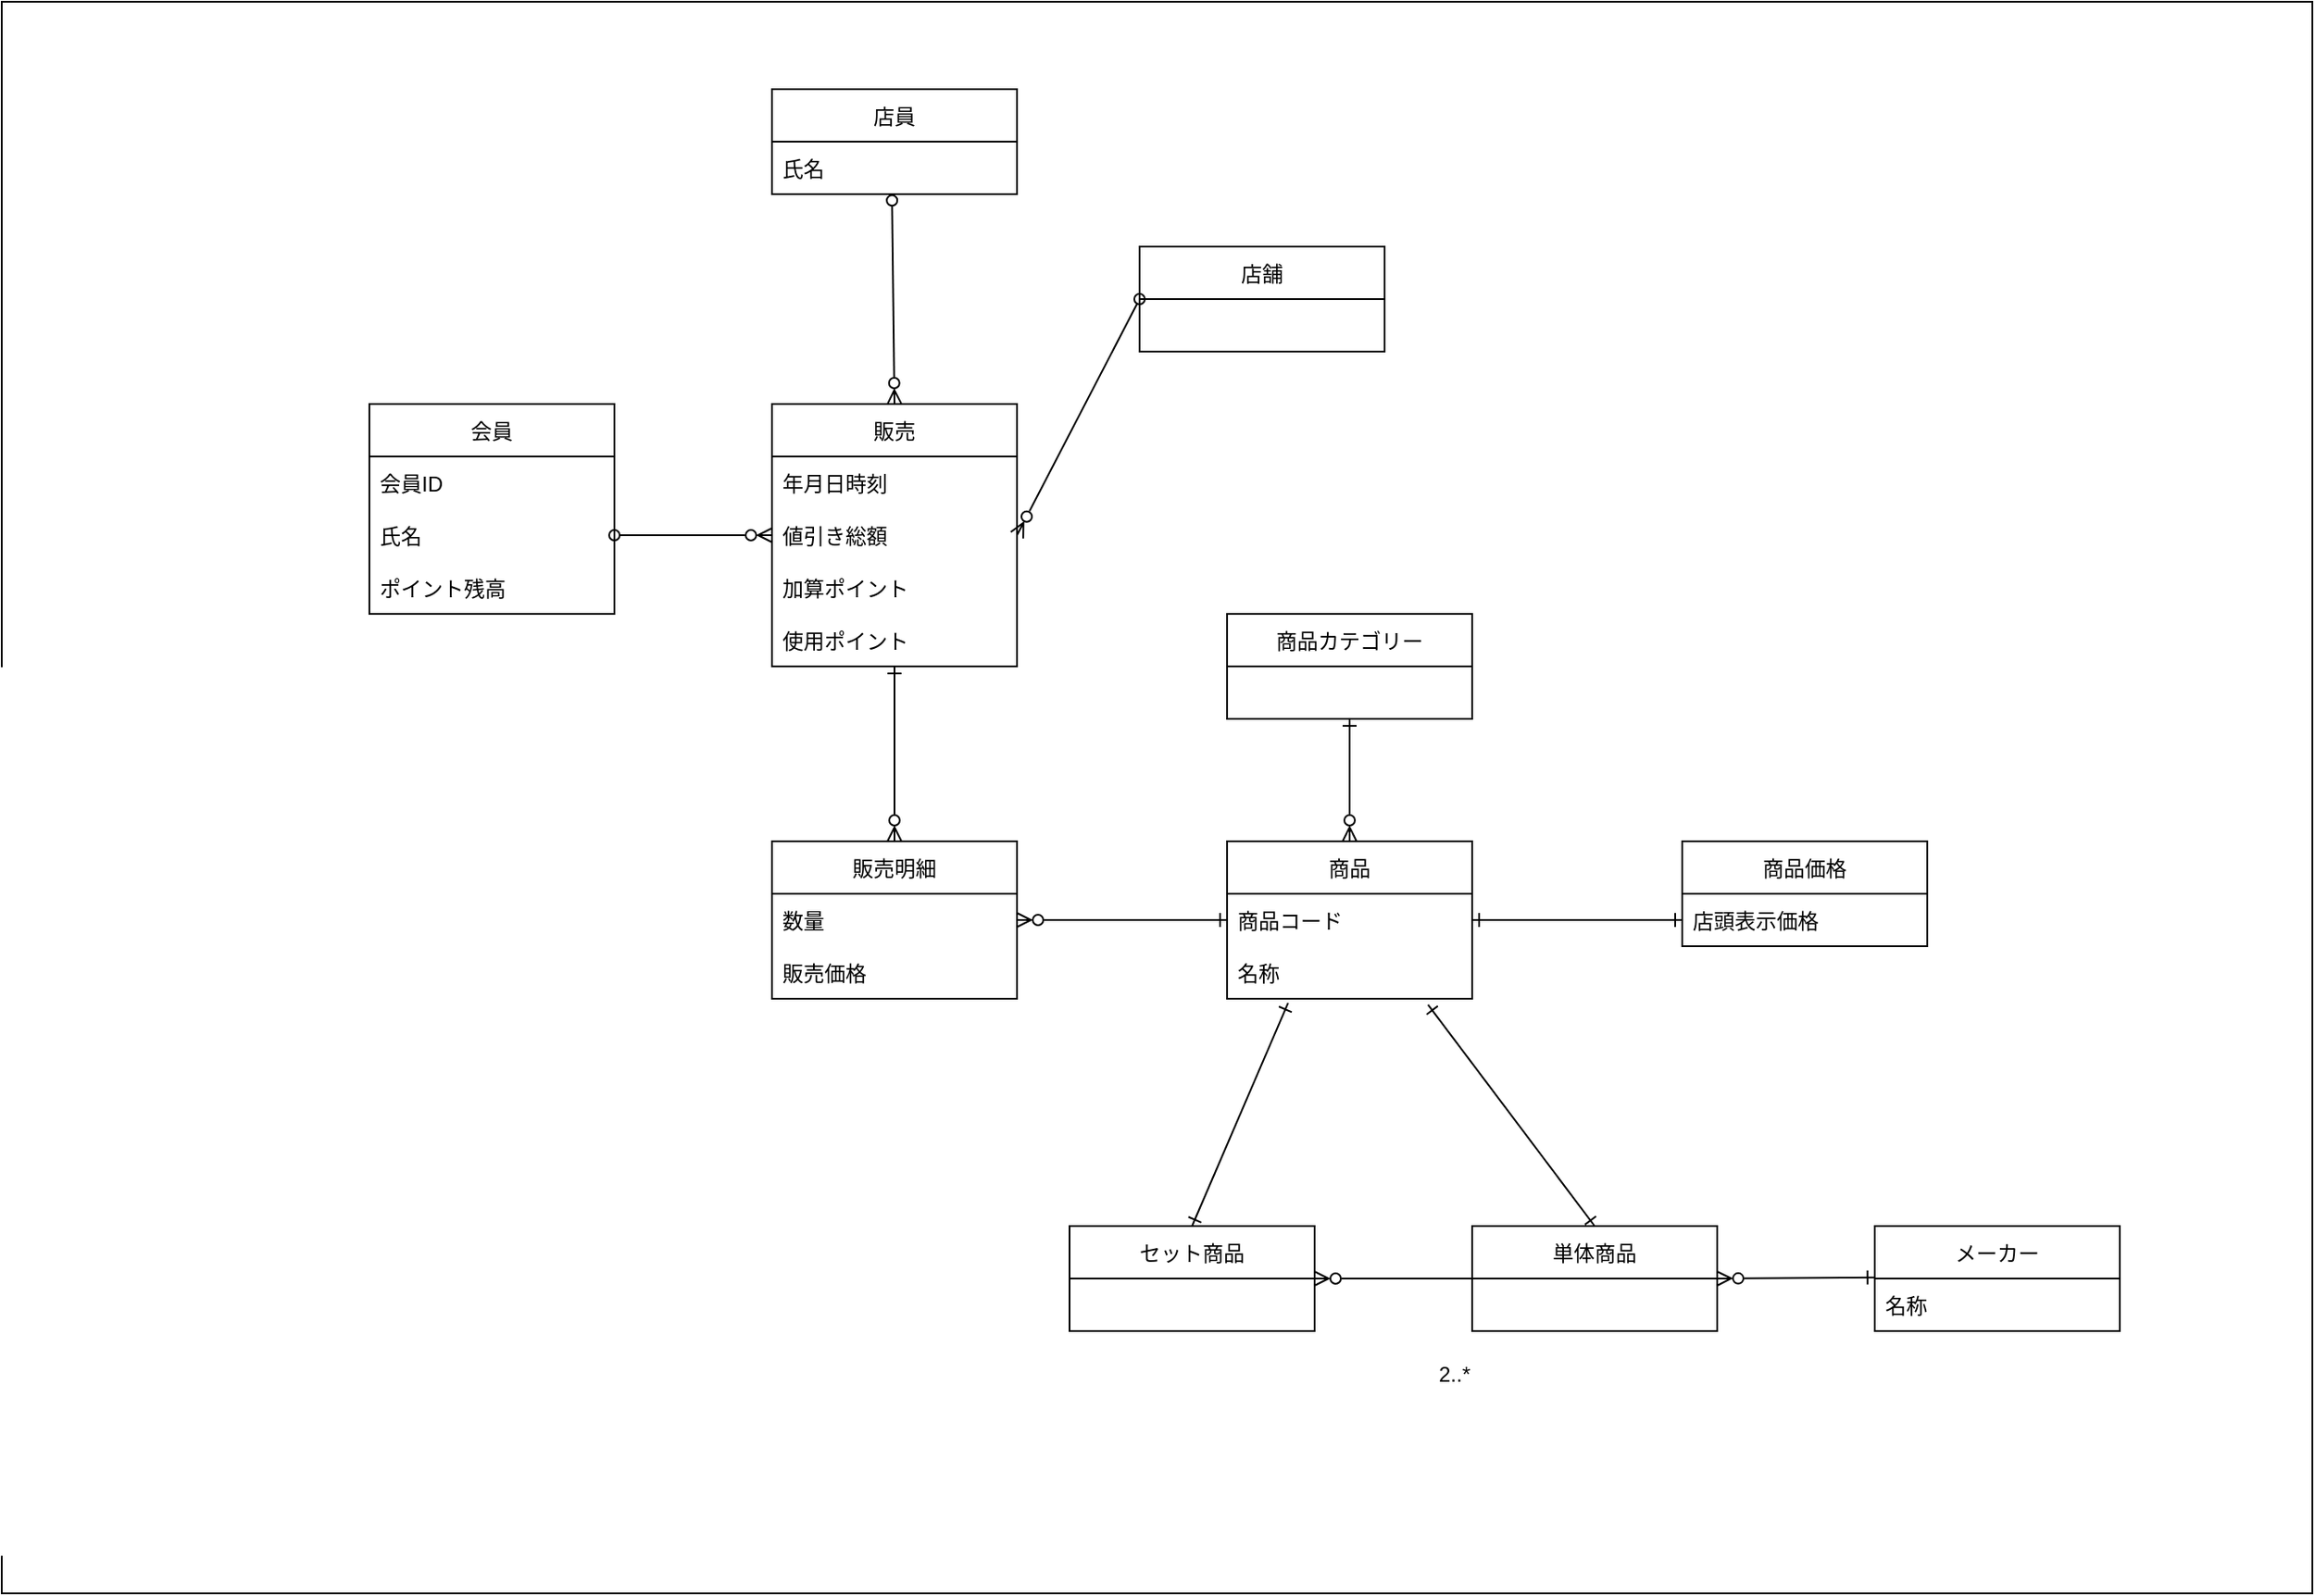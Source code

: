 <mxfile>
    <diagram id="vQG2rVUmP_15jDssrkWm" name="Page-1">
        <mxGraphModel dx="1954" dy="1755" grid="1" gridSize="10" guides="1" tooltips="1" connect="1" arrows="1" fold="1" page="1" pageScale="1" pageWidth="850" pageHeight="1100" math="0" shadow="0">
            <root>
                <mxCell id="0"/>
                <mxCell id="1" parent="0"/>
                <mxCell id="34" value="" style="rounded=0;whiteSpace=wrap;html=1;" parent="1" vertex="1">
                    <mxGeometry x="-100" y="-350" width="1320" height="910" as="geometry"/>
                </mxCell>
                <mxCell id="135" style="edgeStyle=none;html=1;entryX=0.5;entryY=0;entryDx=0;entryDy=0;startArrow=ERone;startFill=0;endArrow=ERzeroToMany;endFill=0;" parent="1" edge="1">
                    <mxGeometry relative="1" as="geometry">
                        <mxPoint x="445" y="300" as="targetPoint"/>
                    </mxGeometry>
                </mxCell>
                <mxCell id="166" style="edgeStyle=none;html=1;exitX=1;exitY=0.5;exitDx=0;exitDy=0;entryX=0;entryY=0.5;entryDx=0;entryDy=0;startArrow=ERzeroToMany;startFill=0;endArrow=ERzeroToMany;endFill=0;" parent="1" edge="1">
                    <mxGeometry relative="1" as="geometry">
                        <mxPoint x="960" y="326" as="targetPoint"/>
                    </mxGeometry>
                </mxCell>
                <mxCell id="188" value="会員" style="swimlane;fontStyle=0;childLayout=stackLayout;horizontal=1;startSize=30;horizontalStack=0;resizeParent=1;resizeParentMax=0;resizeLast=0;collapsible=0;marginBottom=0;" vertex="1" parent="1">
                    <mxGeometry x="110" y="-120" width="140" height="120" as="geometry"/>
                </mxCell>
                <mxCell id="189" value="会員ID" style="text;strokeColor=none;fillColor=none;align=left;verticalAlign=middle;spacingLeft=4;spacingRight=4;overflow=hidden;points=[[0,0.5],[1,0.5]];portConstraint=eastwest;rotatable=0;" vertex="1" parent="188">
                    <mxGeometry y="30" width="140" height="30" as="geometry"/>
                </mxCell>
                <mxCell id="190" value="氏名" style="text;strokeColor=none;fillColor=none;align=left;verticalAlign=middle;spacingLeft=4;spacingRight=4;overflow=hidden;points=[[0,0.5],[1,0.5]];portConstraint=eastwest;rotatable=0;" vertex="1" parent="188">
                    <mxGeometry y="60" width="140" height="30" as="geometry"/>
                </mxCell>
                <mxCell id="191" value="ポイント残高" style="text;strokeColor=none;fillColor=none;align=left;verticalAlign=middle;spacingLeft=4;spacingRight=4;overflow=hidden;points=[[0,0.5],[1,0.5]];portConstraint=eastwest;rotatable=0;" vertex="1" parent="188">
                    <mxGeometry y="90" width="140" height="30" as="geometry"/>
                </mxCell>
                <mxCell id="205" style="edgeStyle=none;html=1;exitX=0.5;exitY=0;exitDx=0;exitDy=0;entryX=0.49;entryY=1.12;entryDx=0;entryDy=0;entryPerimeter=0;startArrow=ERzeroToMany;startFill=0;endArrow=oval;endFill=0;" edge="1" parent="1" source="192" target="198">
                    <mxGeometry relative="1" as="geometry"/>
                </mxCell>
                <mxCell id="192" value="販売" style="swimlane;fontStyle=0;childLayout=stackLayout;horizontal=1;startSize=30;horizontalStack=0;resizeParent=1;resizeParentMax=0;resizeLast=0;collapsible=0;marginBottom=0;" vertex="1" parent="1">
                    <mxGeometry x="340" y="-120" width="140" height="150" as="geometry"/>
                </mxCell>
                <mxCell id="193" value="年月日時刻" style="text;strokeColor=none;fillColor=none;align=left;verticalAlign=middle;spacingLeft=4;spacingRight=4;overflow=hidden;points=[[0,0.5],[1,0.5]];portConstraint=eastwest;rotatable=0;" vertex="1" parent="192">
                    <mxGeometry y="30" width="140" height="30" as="geometry"/>
                </mxCell>
                <mxCell id="194" value="値引き総額" style="text;strokeColor=none;fillColor=none;align=left;verticalAlign=middle;spacingLeft=4;spacingRight=4;overflow=hidden;points=[[0,0.5],[1,0.5]];portConstraint=eastwest;rotatable=0;" vertex="1" parent="192">
                    <mxGeometry y="60" width="140" height="30" as="geometry"/>
                </mxCell>
                <mxCell id="195" value="加算ポイント" style="text;strokeColor=none;fillColor=none;align=left;verticalAlign=middle;spacingLeft=4;spacingRight=4;overflow=hidden;points=[[0,0.5],[1,0.5]];portConstraint=eastwest;rotatable=0;" vertex="1" parent="192">
                    <mxGeometry y="90" width="140" height="30" as="geometry"/>
                </mxCell>
                <mxCell id="196" value="使用ポイント" style="text;strokeColor=none;fillColor=none;align=left;verticalAlign=middle;spacingLeft=4;spacingRight=4;overflow=hidden;points=[[0,0.5],[1,0.5]];portConstraint=eastwest;rotatable=0;" vertex="1" parent="192">
                    <mxGeometry y="120" width="140" height="30" as="geometry"/>
                </mxCell>
                <mxCell id="197" value="店員" style="swimlane;fontStyle=0;childLayout=stackLayout;horizontal=1;startSize=30;horizontalStack=0;resizeParent=1;resizeParentMax=0;resizeLast=0;collapsible=0;marginBottom=0;" vertex="1" parent="1">
                    <mxGeometry x="340" y="-300" width="140" height="60" as="geometry"/>
                </mxCell>
                <mxCell id="202" value="店舗" style="swimlane;fontStyle=0;childLayout=stackLayout;horizontal=1;startSize=30;horizontalStack=0;resizeParent=1;resizeParentMax=0;resizeLast=0;collapsible=0;marginBottom=0;" vertex="1" parent="1">
                    <mxGeometry x="550" y="-210" width="140" height="60" as="geometry"/>
                </mxCell>
                <mxCell id="204" style="edgeStyle=none;html=1;startArrow=oval;startFill=0;endArrow=ERzeroToMany;endFill=0;" edge="1" parent="1" source="190" target="194">
                    <mxGeometry relative="1" as="geometry"/>
                </mxCell>
                <mxCell id="198" value="氏名" style="text;strokeColor=none;fillColor=none;align=left;verticalAlign=middle;spacingLeft=4;spacingRight=4;overflow=hidden;points=[[0,0.5],[1,0.5]];portConstraint=eastwest;rotatable=0;" vertex="1" parent="1">
                    <mxGeometry x="340" y="-270" width="140" height="30" as="geometry"/>
                </mxCell>
                <mxCell id="206" style="edgeStyle=none;html=1;exitX=1;exitY=0.5;exitDx=0;exitDy=0;entryX=0;entryY=0.5;entryDx=0;entryDy=0;startArrow=ERzeroToMany;startFill=0;endArrow=oval;endFill=0;" edge="1" parent="1" source="194" target="202">
                    <mxGeometry relative="1" as="geometry"/>
                </mxCell>
                <mxCell id="211" style="edgeStyle=none;html=1;startArrow=ERzeroToMany;startFill=0;endArrow=ERone;endFill=0;" edge="1" parent="1" source="207" target="196">
                    <mxGeometry relative="1" as="geometry"/>
                </mxCell>
                <mxCell id="207" value="販売明細" style="swimlane;fontStyle=0;childLayout=stackLayout;horizontal=1;startSize=30;horizontalStack=0;resizeParent=1;resizeParentMax=0;resizeLast=0;collapsible=0;marginBottom=0;" vertex="1" parent="1">
                    <mxGeometry x="340" y="130" width="140" height="90" as="geometry"/>
                </mxCell>
                <mxCell id="208" value="数量" style="text;strokeColor=none;fillColor=none;align=left;verticalAlign=middle;spacingLeft=4;spacingRight=4;overflow=hidden;points=[[0,0.5],[1,0.5]];portConstraint=eastwest;rotatable=0;" vertex="1" parent="207">
                    <mxGeometry y="30" width="140" height="30" as="geometry"/>
                </mxCell>
                <mxCell id="209" value="販売価格" style="text;strokeColor=none;fillColor=none;align=left;verticalAlign=middle;spacingLeft=4;spacingRight=4;overflow=hidden;points=[[0,0.5],[1,0.5]];portConstraint=eastwest;rotatable=0;" vertex="1" parent="207">
                    <mxGeometry y="60" width="140" height="30" as="geometry"/>
                </mxCell>
                <mxCell id="217" style="edgeStyle=none;html=1;entryX=0.5;entryY=1;entryDx=0;entryDy=0;startArrow=ERzeroToMany;startFill=0;endArrow=ERone;endFill=0;" edge="1" parent="1" source="212" target="216">
                    <mxGeometry relative="1" as="geometry"/>
                </mxCell>
                <mxCell id="212" value="商品" style="swimlane;fontStyle=0;childLayout=stackLayout;horizontal=1;startSize=30;horizontalStack=0;resizeParent=1;resizeParentMax=0;resizeLast=0;collapsible=0;marginBottom=0;" vertex="1" parent="1">
                    <mxGeometry x="600" y="130" width="140" height="90" as="geometry"/>
                </mxCell>
                <mxCell id="213" value="商品コード" style="text;strokeColor=none;fillColor=none;align=left;verticalAlign=middle;spacingLeft=4;spacingRight=4;overflow=hidden;points=[[0,0.5],[1,0.5]];portConstraint=eastwest;rotatable=0;" vertex="1" parent="212">
                    <mxGeometry y="30" width="140" height="30" as="geometry"/>
                </mxCell>
                <mxCell id="214" value="名称" style="text;strokeColor=none;fillColor=none;align=left;verticalAlign=middle;spacingLeft=4;spacingRight=4;overflow=hidden;points=[[0,0.5],[1,0.5]];portConstraint=eastwest;rotatable=0;" vertex="1" parent="212">
                    <mxGeometry y="60" width="140" height="30" as="geometry"/>
                </mxCell>
                <mxCell id="215" style="edgeStyle=none;html=1;exitX=1;exitY=0.5;exitDx=0;exitDy=0;startArrow=ERzeroToMany;startFill=0;endArrow=ERone;endFill=0;" edge="1" parent="1" source="208" target="213">
                    <mxGeometry relative="1" as="geometry"/>
                </mxCell>
                <mxCell id="216" value="商品カテゴリー" style="swimlane;fontStyle=0;childLayout=stackLayout;horizontal=1;startSize=30;horizontalStack=0;resizeParent=1;resizeParentMax=0;resizeLast=0;collapsible=0;marginBottom=0;" vertex="1" parent="1">
                    <mxGeometry x="600" width="140" height="60" as="geometry"/>
                </mxCell>
                <mxCell id="218" value="商品価格" style="swimlane;fontStyle=0;childLayout=stackLayout;horizontal=1;startSize=30;horizontalStack=0;resizeParent=1;resizeParentMax=0;resizeLast=0;collapsible=0;marginBottom=0;" vertex="1" parent="1">
                    <mxGeometry x="860" y="130" width="140" height="60" as="geometry"/>
                </mxCell>
                <mxCell id="219" value="店頭表示価格" style="text;strokeColor=none;fillColor=none;align=left;verticalAlign=middle;spacingLeft=4;spacingRight=4;overflow=hidden;points=[[0,0.5],[1,0.5]];portConstraint=eastwest;rotatable=0;" vertex="1" parent="218">
                    <mxGeometry y="30" width="140" height="30" as="geometry"/>
                </mxCell>
                <mxCell id="221" style="edgeStyle=none;html=1;exitX=1;exitY=0.5;exitDx=0;exitDy=0;entryX=0;entryY=0.5;entryDx=0;entryDy=0;startArrow=ERone;startFill=0;endArrow=ERone;endFill=0;" edge="1" parent="1" source="213" target="219">
                    <mxGeometry relative="1" as="geometry"/>
                </mxCell>
                <mxCell id="226" style="edgeStyle=none;html=1;exitX=0.5;exitY=0;exitDx=0;exitDy=0;entryX=0.249;entryY=1.08;entryDx=0;entryDy=0;entryPerimeter=0;startArrow=ERone;startFill=0;endArrow=ERone;endFill=0;" edge="1" parent="1" source="222" target="214">
                    <mxGeometry relative="1" as="geometry"/>
                </mxCell>
                <mxCell id="229" style="edgeStyle=none;html=1;exitX=1;exitY=0.5;exitDx=0;exitDy=0;entryX=0;entryY=0.5;entryDx=0;entryDy=0;startArrow=ERzeroToMany;startFill=0;endArrow=none;endFill=0;" edge="1" parent="1" source="222" target="223">
                    <mxGeometry relative="1" as="geometry"/>
                </mxCell>
                <mxCell id="222" value="セット商品" style="swimlane;fontStyle=0;childLayout=stackLayout;horizontal=1;startSize=30;horizontalStack=0;resizeParent=1;resizeParentMax=0;resizeLast=0;collapsible=0;marginBottom=0;" vertex="1" parent="1">
                    <mxGeometry x="510" y="350" width="140" height="60" as="geometry"/>
                </mxCell>
                <mxCell id="227" style="edgeStyle=none;html=1;exitX=0.5;exitY=0;exitDx=0;exitDy=0;entryX=0.82;entryY=1.113;entryDx=0;entryDy=0;entryPerimeter=0;startArrow=ERone;startFill=0;endArrow=ERone;endFill=0;" edge="1" parent="1" source="223" target="214">
                    <mxGeometry relative="1" as="geometry"/>
                </mxCell>
                <mxCell id="228" style="edgeStyle=none;html=1;exitX=1;exitY=0.5;exitDx=0;exitDy=0;entryX=-0.001;entryY=-0.02;entryDx=0;entryDy=0;entryPerimeter=0;startArrow=ERzeroToMany;startFill=0;endArrow=ERone;endFill=0;" edge="1" parent="1" source="223" target="225">
                    <mxGeometry relative="1" as="geometry"/>
                </mxCell>
                <mxCell id="223" value="単体商品" style="swimlane;fontStyle=0;childLayout=stackLayout;horizontal=1;startSize=30;horizontalStack=0;resizeParent=1;resizeParentMax=0;resizeLast=0;collapsible=0;marginBottom=0;" vertex="1" parent="1">
                    <mxGeometry x="740" y="350" width="140" height="60" as="geometry"/>
                </mxCell>
                <mxCell id="224" value="メーカー" style="swimlane;fontStyle=0;childLayout=stackLayout;horizontal=1;startSize=30;horizontalStack=0;resizeParent=1;resizeParentMax=0;resizeLast=0;collapsible=0;marginBottom=0;" vertex="1" parent="1">
                    <mxGeometry x="970" y="350" width="140" height="60" as="geometry"/>
                </mxCell>
                <mxCell id="225" value="名称" style="text;strokeColor=none;fillColor=none;align=left;verticalAlign=middle;spacingLeft=4;spacingRight=4;overflow=hidden;points=[[0,0.5],[1,0.5]];portConstraint=eastwest;rotatable=0;" vertex="1" parent="224">
                    <mxGeometry y="30" width="140" height="30" as="geometry"/>
                </mxCell>
                <mxCell id="230" value="2..*" style="text;html=1;strokeColor=none;fillColor=none;align=center;verticalAlign=middle;whiteSpace=wrap;rounded=0;" vertex="1" parent="1">
                    <mxGeometry x="700" y="420" width="60" height="30" as="geometry"/>
                </mxCell>
            </root>
        </mxGraphModel>
    </diagram>
</mxfile>